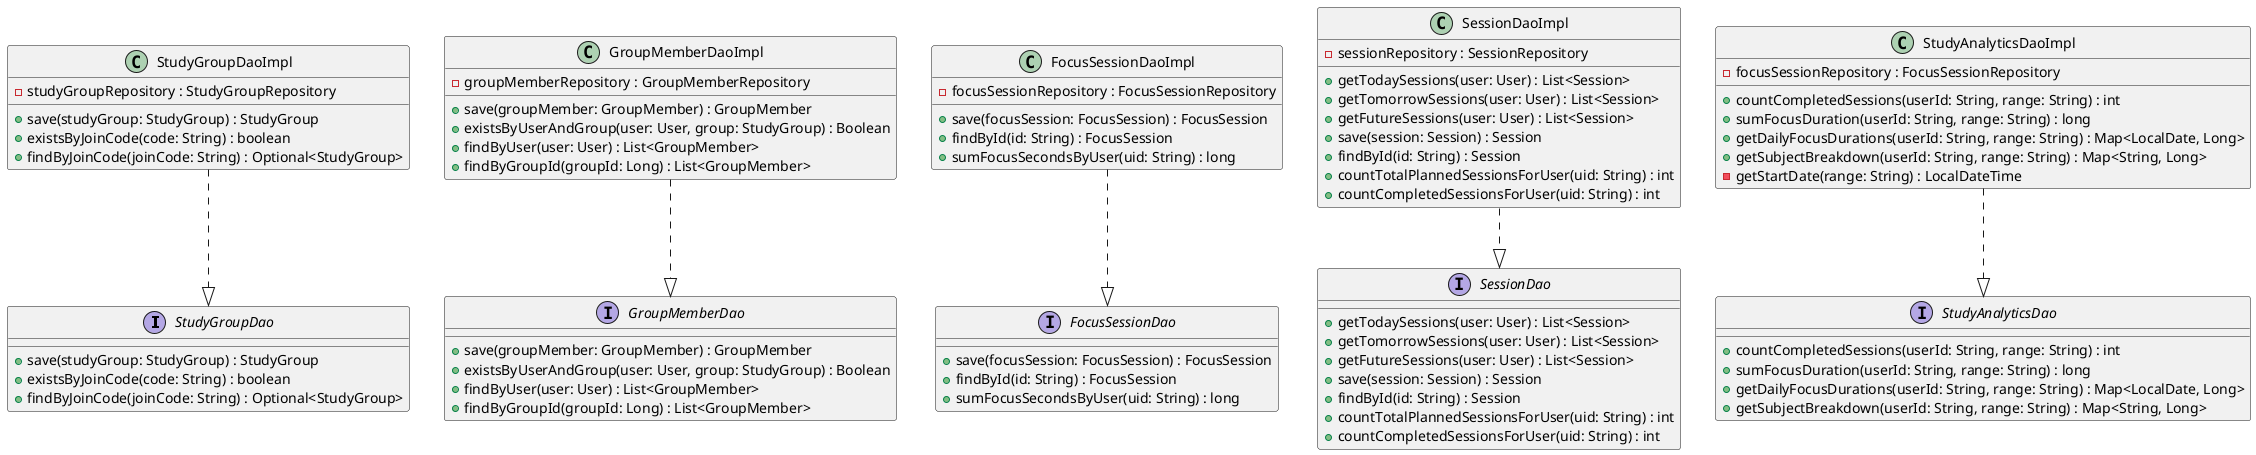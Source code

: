 @startuml

interface StudyGroupDao {
    + save(studyGroup: StudyGroup) : StudyGroup
    + existsByJoinCode(code: String) : boolean
    + findByJoinCode(joinCode: String) : Optional<StudyGroup>
}

interface GroupMemberDao {
    + save(groupMember: GroupMember) : GroupMember
    + existsByUserAndGroup(user: User, group: StudyGroup) : Boolean
    + findByUser(user: User) : List<GroupMember>
    + findByGroupId(groupId: Long) : List<GroupMember>
}

interface FocusSessionDao {
    + save(focusSession: FocusSession) : FocusSession
    + findById(id: String) : FocusSession
    + sumFocusSecondsByUser(uid: String) : long
}

interface SessionDao {
    + getTodaySessions(user: User) : List<Session>
    + getTomorrowSessions(user: User) : List<Session>
    + getFutureSessions(user: User) : List<Session>
    + save(session: Session) : Session
    + findById(id: String) : Session
    + countTotalPlannedSessionsForUser(uid: String) : int
    + countCompletedSessionsForUser(uid: String) : int
}

interface StudyAnalyticsDao {
    + countCompletedSessions(userId: String, range: String) : int
    + sumFocusDuration(userId: String, range: String) : long
    + getDailyFocusDurations(userId: String, range: String) : Map<LocalDate, Long>
    + getSubjectBreakdown(userId: String, range: String) : Map<String, Long>
}

class StudyGroupDaoImpl {
    - studyGroupRepository : StudyGroupRepository

    + save(studyGroup: StudyGroup) : StudyGroup
    + existsByJoinCode(code: String) : boolean
    + findByJoinCode(joinCode: String) : Optional<StudyGroup>
}

class GroupMemberDaoImpl {
    - groupMemberRepository : GroupMemberRepository

    + save(groupMember: GroupMember) : GroupMember
    + existsByUserAndGroup(user: User, group: StudyGroup) : Boolean
    + findByUser(user: User) : List<GroupMember>
    + findByGroupId(groupId: Long) : List<GroupMember>
}

class FocusSessionDaoImpl {
    - focusSessionRepository : FocusSessionRepository

    + save(focusSession: FocusSession) : FocusSession
    + findById(id: String) : FocusSession
    + sumFocusSecondsByUser(uid: String) : long
}

class SessionDaoImpl {
    - sessionRepository : SessionRepository

    + getTodaySessions(user: User) : List<Session>
    + getTomorrowSessions(user: User) : List<Session>
    + getFutureSessions(user: User) : List<Session>
    + save(session: Session) : Session
    + findById(id: String) : Session
    + countTotalPlannedSessionsForUser(uid: String) : int
    + countCompletedSessionsForUser(uid: String) : int
}

class StudyAnalyticsDaoImpl {
    - focusSessionRepository : FocusSessionRepository

    + countCompletedSessions(userId: String, range: String) : int
    + sumFocusDuration(userId: String, range: String) : long
    + getDailyFocusDurations(userId: String, range: String) : Map<LocalDate, Long>
    + getSubjectBreakdown(userId: String, range: String) : Map<String, Long>
    - getStartDate(range: String) : LocalDateTime
}

StudyGroupDaoImpl ..|> StudyGroupDao
GroupMemberDaoImpl ..|> GroupMemberDao
FocusSessionDaoImpl ..|> FocusSessionDao
SessionDaoImpl ..|> SessionDao
StudyAnalyticsDaoImpl ..|> StudyAnalyticsDao

@enduml
